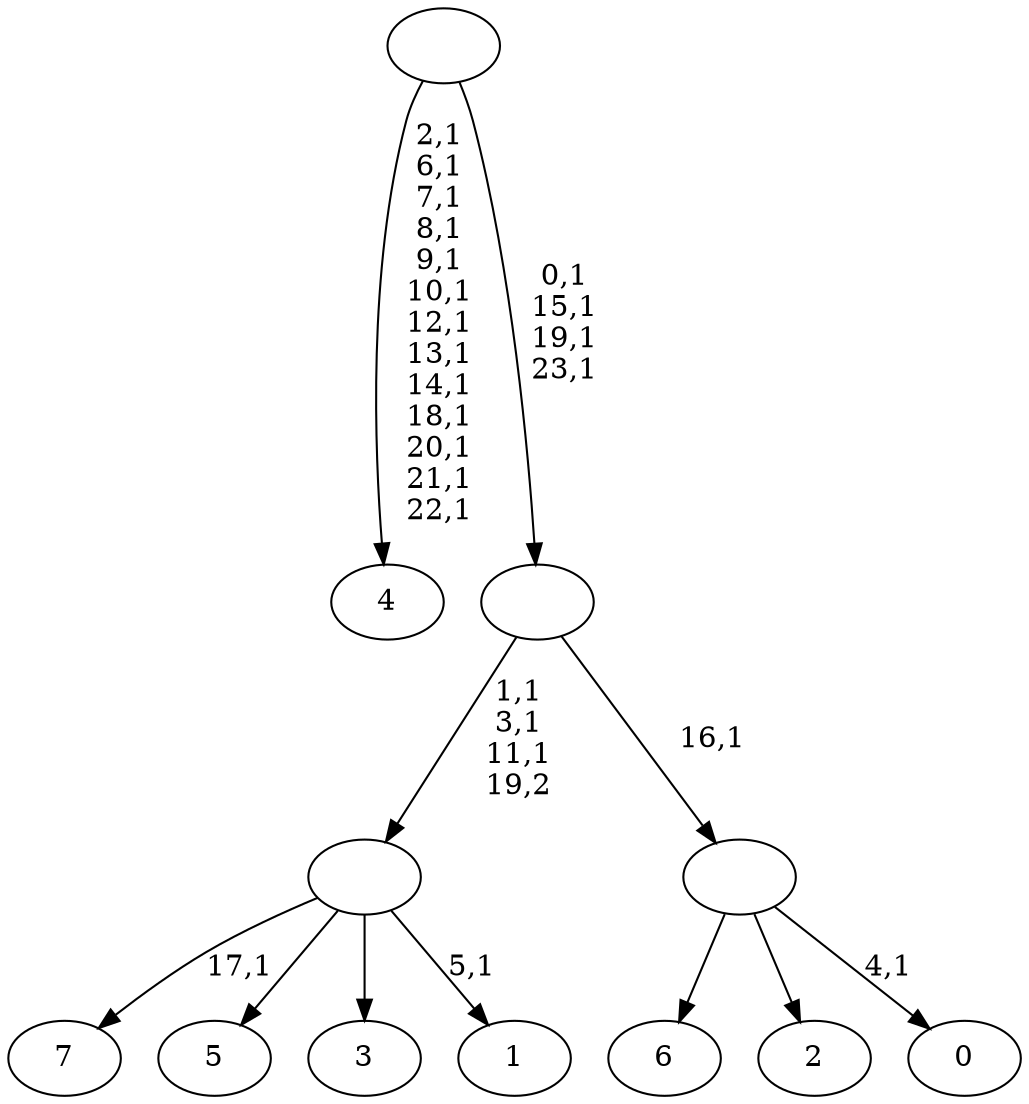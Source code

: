 digraph T {
	32 [label="7"]
	30 [label="6"]
	29 [label="5"]
	28 [label="4"]
	14 [label="3"]
	13 [label="2"]
	12 [label="1"]
	10 [label=""]
	7 [label="0"]
	5 [label=""]
	4 [label=""]
	0 [label=""]
	10 -> 12 [label="5,1"]
	10 -> 32 [label="17,1"]
	10 -> 29 [label=""]
	10 -> 14 [label=""]
	5 -> 7 [label="4,1"]
	5 -> 30 [label=""]
	5 -> 13 [label=""]
	4 -> 10 [label="1,1\n3,1\n11,1\n19,2"]
	4 -> 5 [label="16,1"]
	0 -> 4 [label="0,1\n15,1\n19,1\n23,1"]
	0 -> 28 [label="2,1\n6,1\n7,1\n8,1\n9,1\n10,1\n12,1\n13,1\n14,1\n18,1\n20,1\n21,1\n22,1"]
}
